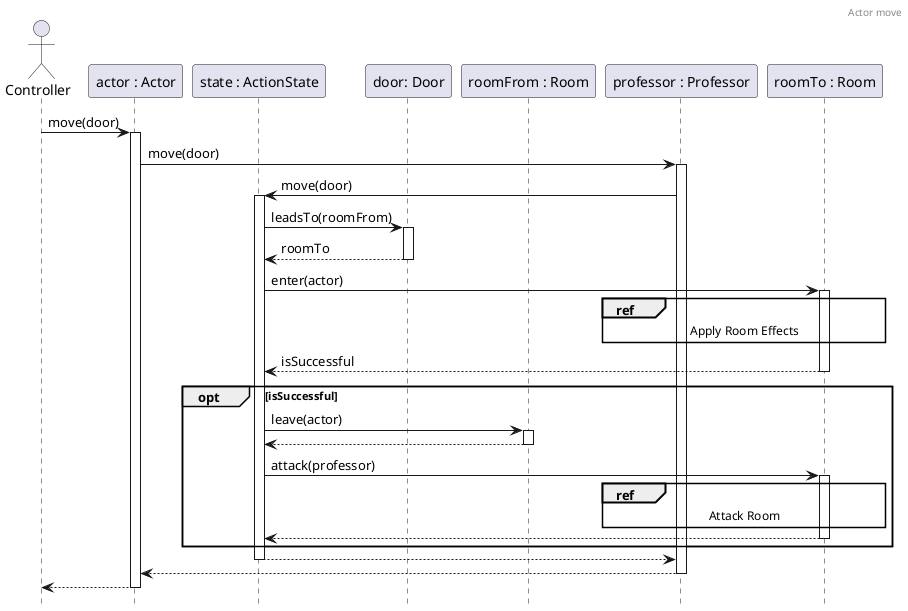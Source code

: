 @startuml ActorMove
header Actor move

hide footbox
autoactivate on

actor A as "Controller"
participant G as "actor : Actor"
participant C as "state : ActionState"
participant D as "door: Door"
participant E as "roomFrom : Room"
participant B as "professor : Professor"
participant F as "roomTo : Room"

A -> G : move(door)
G -> B : move(door)
B -> C : move(door)
C -> D : leadsTo(roomFrom)
return roomTo
C -> F : enter(actor)
ref over B, F : Apply Room Effects
return isSuccessful
opt isSuccessful
    C -> E : leave(actor)
    return    
    C -> F : attack(professor)
    ref over B, F : Attack Room
    return
end

return
return
return

@enduml